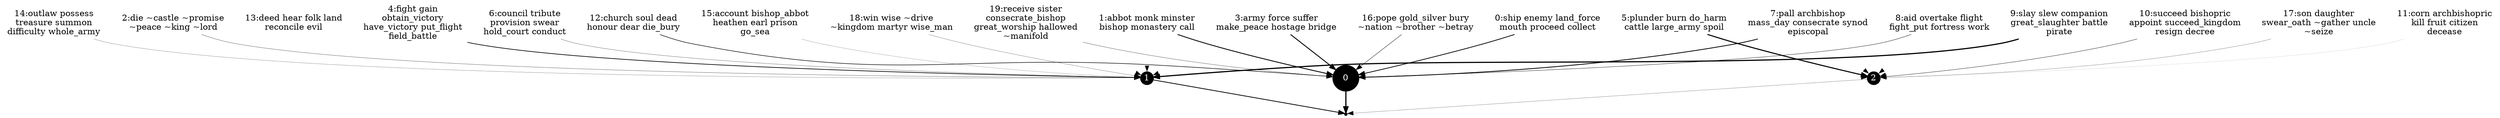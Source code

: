 strict digraph {
	node [shape=point];
	n1_0 -> n2_0 [penwidth=1.94];
	n0_0 -> n1_0 [penwidth=1.20];
	n0_0 -> n1_1 [penwidth=0.00];
	n0_0 -> n1_2 [penwidth=0.01];
	n0_1 -> n1_0 [penwidth=1.37];
	n0_1 -> n1_1 [penwidth=0.00];
	n0_3 -> n1_0 [penwidth=1.40];
	n0_3 -> n1_1 [penwidth=0.00];
	n0_4 -> n1_0 [penwidth=0.00];
	n0_4 -> n1_1 [penwidth=1.05];
	n0_5 -> n1_0 [penwidth=0.00];
	n0_5 -> n1_1 [penwidth=0.00];
	n0_5 -> n1_2 [penwidth=1.71];
	n0_6 -> n1_0 [penwidth=0.00];
	n0_6 -> n1_1 [penwidth=0.32];
	n0_7 -> n1_0 [penwidth=1.26];
	n0_7 -> n1_1 [penwidth=0.00];
	n0_7 -> n1_2 [penwidth=0.00];
	n0_8 -> n1_0 [penwidth=0.52];
	n0_8 -> n1_1 [penwidth=0.00];
	n0_8 -> n1_2 [penwidth=0.00];
	n0_9 -> n1_0 [penwidth=0.00];
	n0_9 -> n1_1 [penwidth=1.87];
	n0_9 -> n1_2 [penwidth=0.00];
	n0_10 -> n1_0 [penwidth=0.00];
	n0_10 -> n1_1 [penwidth=0.00];
	n0_10 -> n1_2 [penwidth=0.51];
	n0_12 -> n1_0 [penwidth=0.83];
	n0_12 -> n1_1 [penwidth=0.00];
	n0_15 -> n1_0 [penwidth=0.00];
	n0_15 -> n1_1 [penwidth=0.19];
	n0_16 -> n1_0 [penwidth=0.54];
	n0_16 -> n1_1 [penwidth=0.00];
	n0_16 -> n1_2 [penwidth=0.00];
	n0_17 -> n1_0 [penwidth=0.00];
	n0_17 -> n1_2 [penwidth=0.26];
	n0_18 -> n1_0 [penwidth=0.00];
	n0_18 -> n1_1 [penwidth=0.27];
	n0_19 -> n1_0 [penwidth=0.36];
	n0_19 -> n1_1 [penwidth=0.00];
	n1_1 -> n2_0 [penwidth=1.22];
	n0_2 -> n1_1 [penwidth=0.35];
	n0_13 -> n1_1 [penwidth=0.00];
	n0_14 -> n1_1 [penwidth=0.24];
	n1_2 -> n2_0 [penwidth=0.25];
	n0_11 -> n1_2 [penwidth=0.08];
	n1_0 [shape=circle,margin="0,0",style=filled,fillcolor=black,fontcolor=white,height=0.60,label="0"]
	n0_0 [label="0:ship enemy land_force
mouth proceed collect",shape=none,fontcolor="black"]
	n0_1 [label="1:abbot monk minster
bishop monastery call",shape=none,fontcolor="black"]
	n0_3 [label="3:army force suffer
make_peace hostage bridge",shape=none,fontcolor="black"]
	n0_4 [label="4:fight gain
obtain_victory
have_victory put_flight
field_battle",shape=none,fontcolor="black"]
	n0_5 [label="5:plunder burn do_harm
cattle large_army spoil",shape=none,fontcolor="black"]
	n0_6 [label="6:council tribute
provision swear
hold_court conduct",shape=none,fontcolor="black"]
	n0_7 [label="7:pall archbishop
mass_day consecrate synod
episcopal",shape=none,fontcolor="black"]
	n0_8 [label="8:aid overtake flight
fight_put fortress work",shape=none,fontcolor="black"]
	n0_9 [label="9:slay slew companion
great_slaughter battle
pirate",shape=none,fontcolor="black"]
	n0_10 [label="10:succeed bishopric
appoint succeed_kingdom
resign decree",shape=none,fontcolor="black"]
	n0_12 [label="12:church soul dead
honour dear die_bury",shape=none,fontcolor="black"]
	n0_15 [label="15:account bishop_abbot
heathen earl prison
go_sea",shape=none,fontcolor="black"]
	n0_16 [label="16:pope gold_silver bury
~nation ~brother ~betray",shape=none,fontcolor="black"]
	n0_17 [label="17:son daughter
swear_oath ~gather uncle
~seize",shape=none,fontcolor="black"]
	n0_18 [label="18:win wise ~drive
~kingdom martyr wise_man",shape=none,fontcolor="black"]
	n0_19 [label="19:receive sister
consecrate_bishop
great_worship hallowed
~manifold",shape=none,fontcolor="black"]
	n1_1 [shape=circle,margin="0,0",style=filled,fillcolor=black,fontcolor=white,height=0.25,label="1"]
	n0_2 [label="2:die ~castle ~promise
~peace ~king ~lord",shape=none,fontcolor="black"]
	n0_13 [label="13:deed hear folk land
reconcile evil",shape=none,fontcolor="black"]
	n0_14 [label="14:outlaw possess
treasure summon
difficulty whole_army",shape=none,fontcolor="black"]
	n1_2 [shape=circle,margin="0,0",style=filled,fillcolor=black,fontcolor=white,height=0.06,label="2"]
	n0_11 [label="11:corn archbishopric
kill fruit citizen
decease",shape=none,fontcolor="black"]
	n2_0 [shape=point,height=0.06]
}